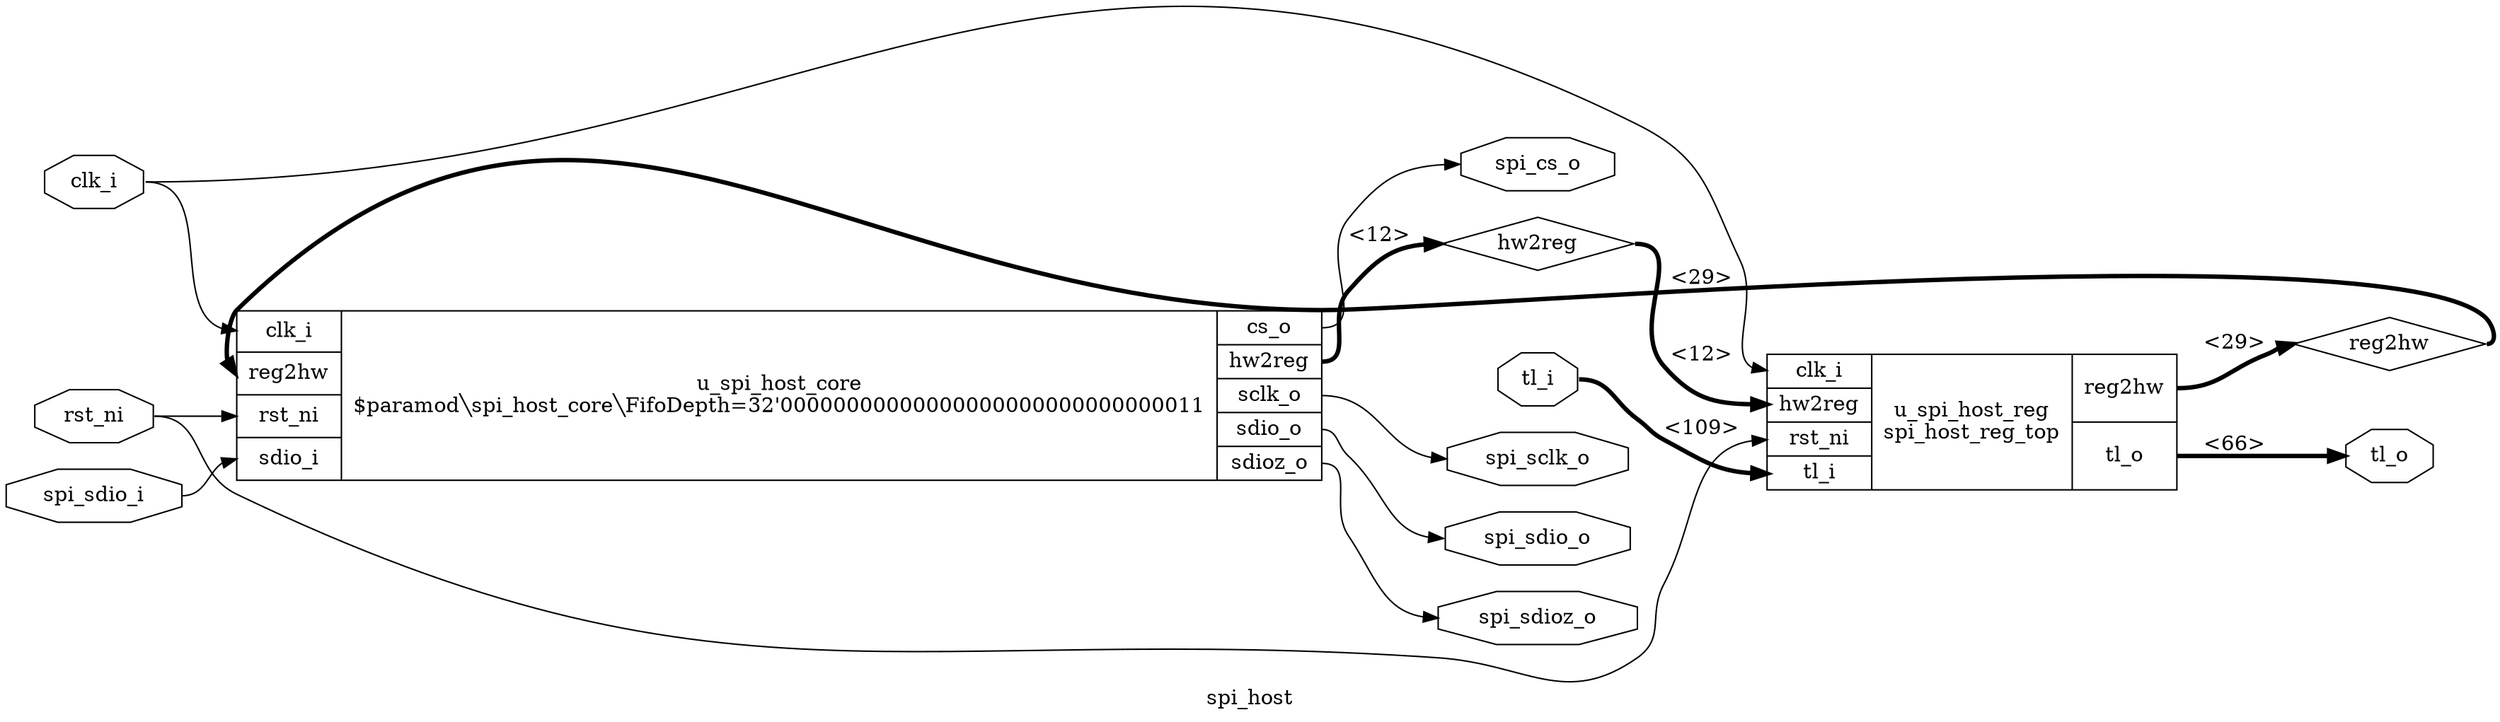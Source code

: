 digraph "spi_host" {
label="spi_host";
rankdir="LR";
remincross=true;
n1 [ shape=octagon, label="clk_i", color="black", fontcolor="black"];
n2 [ shape=diamond, label="hw2reg", color="black", fontcolor="black"];
n3 [ shape=diamond, label="reg2hw", color="black", fontcolor="black"];
n4 [ shape=octagon, label="rst_ni", color="black", fontcolor="black"];
n5 [ shape=octagon, label="spi_cs_o", color="black", fontcolor="black"];
n6 [ shape=octagon, label="spi_sclk_o", color="black", fontcolor="black"];
n7 [ shape=octagon, label="spi_sdio_i", color="black", fontcolor="black"];
n8 [ shape=octagon, label="spi_sdio_o", color="black", fontcolor="black"];
n9 [ shape=octagon, label="spi_sdioz_o", color="black", fontcolor="black"];
n10 [ shape=octagon, label="tl_i", color="black", fontcolor="black"];
n11 [ shape=octagon, label="tl_o", color="black", fontcolor="black"];
c17 [ shape=record, label="{{<p1> clk_i|<p3> reg2hw|<p4> rst_ni|<p12> sdio_i}|u_spi_host_core\n$paramod&#9586;spi_host_core&#9586;FifoDepth=32'00000000000000000000000000000011|{<p13> cs_o|<p2> hw2reg|<p14> sclk_o|<p15> sdio_o|<p16> sdioz_o}}",  ];
c18 [ shape=record, label="{{<p1> clk_i|<p2> hw2reg|<p4> rst_ni|<p10> tl_i}|u_spi_host_reg\nspi_host_reg_top|{<p3> reg2hw|<p11> tl_o}}",  ];
n1:e -> c17:p1:w [color="black", fontcolor="black", label=""];
n1:e -> c18:p1:w [color="black", fontcolor="black", label=""];
n10:e -> c18:p10:w [color="black", fontcolor="black", style="setlinewidth(3)", label="<109>"];
c18:p11:e -> n11:w [color="black", fontcolor="black", style="setlinewidth(3)", label="<66>"];
c17:p2:e -> n2:w [color="black", fontcolor="black", style="setlinewidth(3)", label="<12>"];
n2:e -> c18:p2:w [color="black", fontcolor="black", style="setlinewidth(3)", label="<12>"];
c18:p3:e -> n3:w [color="black", fontcolor="black", style="setlinewidth(3)", label="<29>"];
n3:e -> c17:p3:w [color="black", fontcolor="black", style="setlinewidth(3)", label="<29>"];
n4:e -> c17:p4:w [color="black", fontcolor="black", label=""];
n4:e -> c18:p4:w [color="black", fontcolor="black", label=""];
c17:p13:e -> n5:w [color="black", fontcolor="black", label=""];
c17:p14:e -> n6:w [color="black", fontcolor="black", label=""];
n7:e -> c17:p12:w [color="black", fontcolor="black", label=""];
c17:p15:e -> n8:w [color="black", fontcolor="black", label=""];
c17:p16:e -> n9:w [color="black", fontcolor="black", label=""];
}
